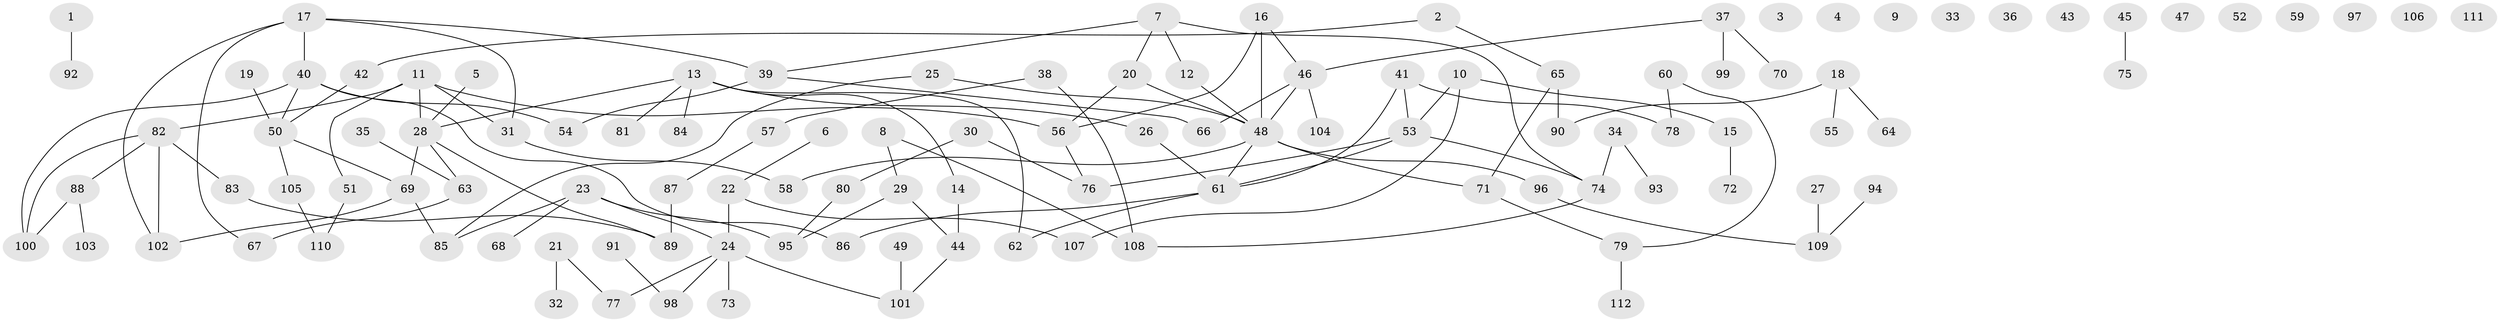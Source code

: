 // Generated by graph-tools (version 1.1) at 2025/25/03/09/25 03:25:14]
// undirected, 112 vertices, 127 edges
graph export_dot {
graph [start="1"]
  node [color=gray90,style=filled];
  1;
  2;
  3;
  4;
  5;
  6;
  7;
  8;
  9;
  10;
  11;
  12;
  13;
  14;
  15;
  16;
  17;
  18;
  19;
  20;
  21;
  22;
  23;
  24;
  25;
  26;
  27;
  28;
  29;
  30;
  31;
  32;
  33;
  34;
  35;
  36;
  37;
  38;
  39;
  40;
  41;
  42;
  43;
  44;
  45;
  46;
  47;
  48;
  49;
  50;
  51;
  52;
  53;
  54;
  55;
  56;
  57;
  58;
  59;
  60;
  61;
  62;
  63;
  64;
  65;
  66;
  67;
  68;
  69;
  70;
  71;
  72;
  73;
  74;
  75;
  76;
  77;
  78;
  79;
  80;
  81;
  82;
  83;
  84;
  85;
  86;
  87;
  88;
  89;
  90;
  91;
  92;
  93;
  94;
  95;
  96;
  97;
  98;
  99;
  100;
  101;
  102;
  103;
  104;
  105;
  106;
  107;
  108;
  109;
  110;
  111;
  112;
  1 -- 92;
  2 -- 42;
  2 -- 65;
  5 -- 28;
  6 -- 22;
  7 -- 12;
  7 -- 20;
  7 -- 39;
  7 -- 74;
  8 -- 29;
  8 -- 108;
  10 -- 15;
  10 -- 53;
  10 -- 107;
  11 -- 28;
  11 -- 31;
  11 -- 51;
  11 -- 56;
  11 -- 82;
  12 -- 48;
  13 -- 14;
  13 -- 26;
  13 -- 28;
  13 -- 62;
  13 -- 81;
  13 -- 84;
  14 -- 44;
  15 -- 72;
  16 -- 46;
  16 -- 48;
  16 -- 56;
  17 -- 31;
  17 -- 39;
  17 -- 40;
  17 -- 67;
  17 -- 102;
  18 -- 55;
  18 -- 64;
  18 -- 90;
  19 -- 50;
  20 -- 48;
  20 -- 56;
  21 -- 32;
  21 -- 77;
  22 -- 24;
  22 -- 107;
  23 -- 24;
  23 -- 68;
  23 -- 85;
  23 -- 95;
  24 -- 73;
  24 -- 77;
  24 -- 98;
  24 -- 101;
  25 -- 48;
  25 -- 85;
  26 -- 61;
  27 -- 109;
  28 -- 63;
  28 -- 69;
  28 -- 89;
  29 -- 44;
  29 -- 95;
  30 -- 76;
  30 -- 80;
  31 -- 58;
  34 -- 74;
  34 -- 93;
  35 -- 63;
  37 -- 46;
  37 -- 70;
  37 -- 99;
  38 -- 57;
  38 -- 108;
  39 -- 54;
  39 -- 66;
  40 -- 50;
  40 -- 54;
  40 -- 86;
  40 -- 100;
  41 -- 53;
  41 -- 61;
  41 -- 78;
  42 -- 50;
  44 -- 101;
  45 -- 75;
  46 -- 48;
  46 -- 66;
  46 -- 104;
  48 -- 58;
  48 -- 61;
  48 -- 71;
  48 -- 96;
  49 -- 101;
  50 -- 69;
  50 -- 105;
  51 -- 110;
  53 -- 61;
  53 -- 74;
  53 -- 76;
  56 -- 76;
  57 -- 87;
  60 -- 78;
  60 -- 79;
  61 -- 62;
  61 -- 86;
  63 -- 67;
  65 -- 71;
  65 -- 90;
  69 -- 85;
  69 -- 102;
  71 -- 79;
  74 -- 108;
  79 -- 112;
  80 -- 95;
  82 -- 83;
  82 -- 88;
  82 -- 100;
  82 -- 102;
  83 -- 89;
  87 -- 89;
  88 -- 100;
  88 -- 103;
  91 -- 98;
  94 -- 109;
  96 -- 109;
  105 -- 110;
}
